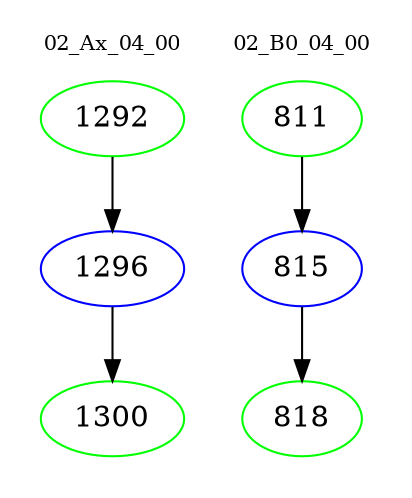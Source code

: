 digraph{
subgraph cluster_0 {
color = white
label = "02_Ax_04_00";
fontsize=10;
T0_1292 [label="1292", color="green"]
T0_1292 -> T0_1296 [color="black"]
T0_1296 [label="1296", color="blue"]
T0_1296 -> T0_1300 [color="black"]
T0_1300 [label="1300", color="green"]
}
subgraph cluster_1 {
color = white
label = "02_B0_04_00";
fontsize=10;
T1_811 [label="811", color="green"]
T1_811 -> T1_815 [color="black"]
T1_815 [label="815", color="blue"]
T1_815 -> T1_818 [color="black"]
T1_818 [label="818", color="green"]
}
}
